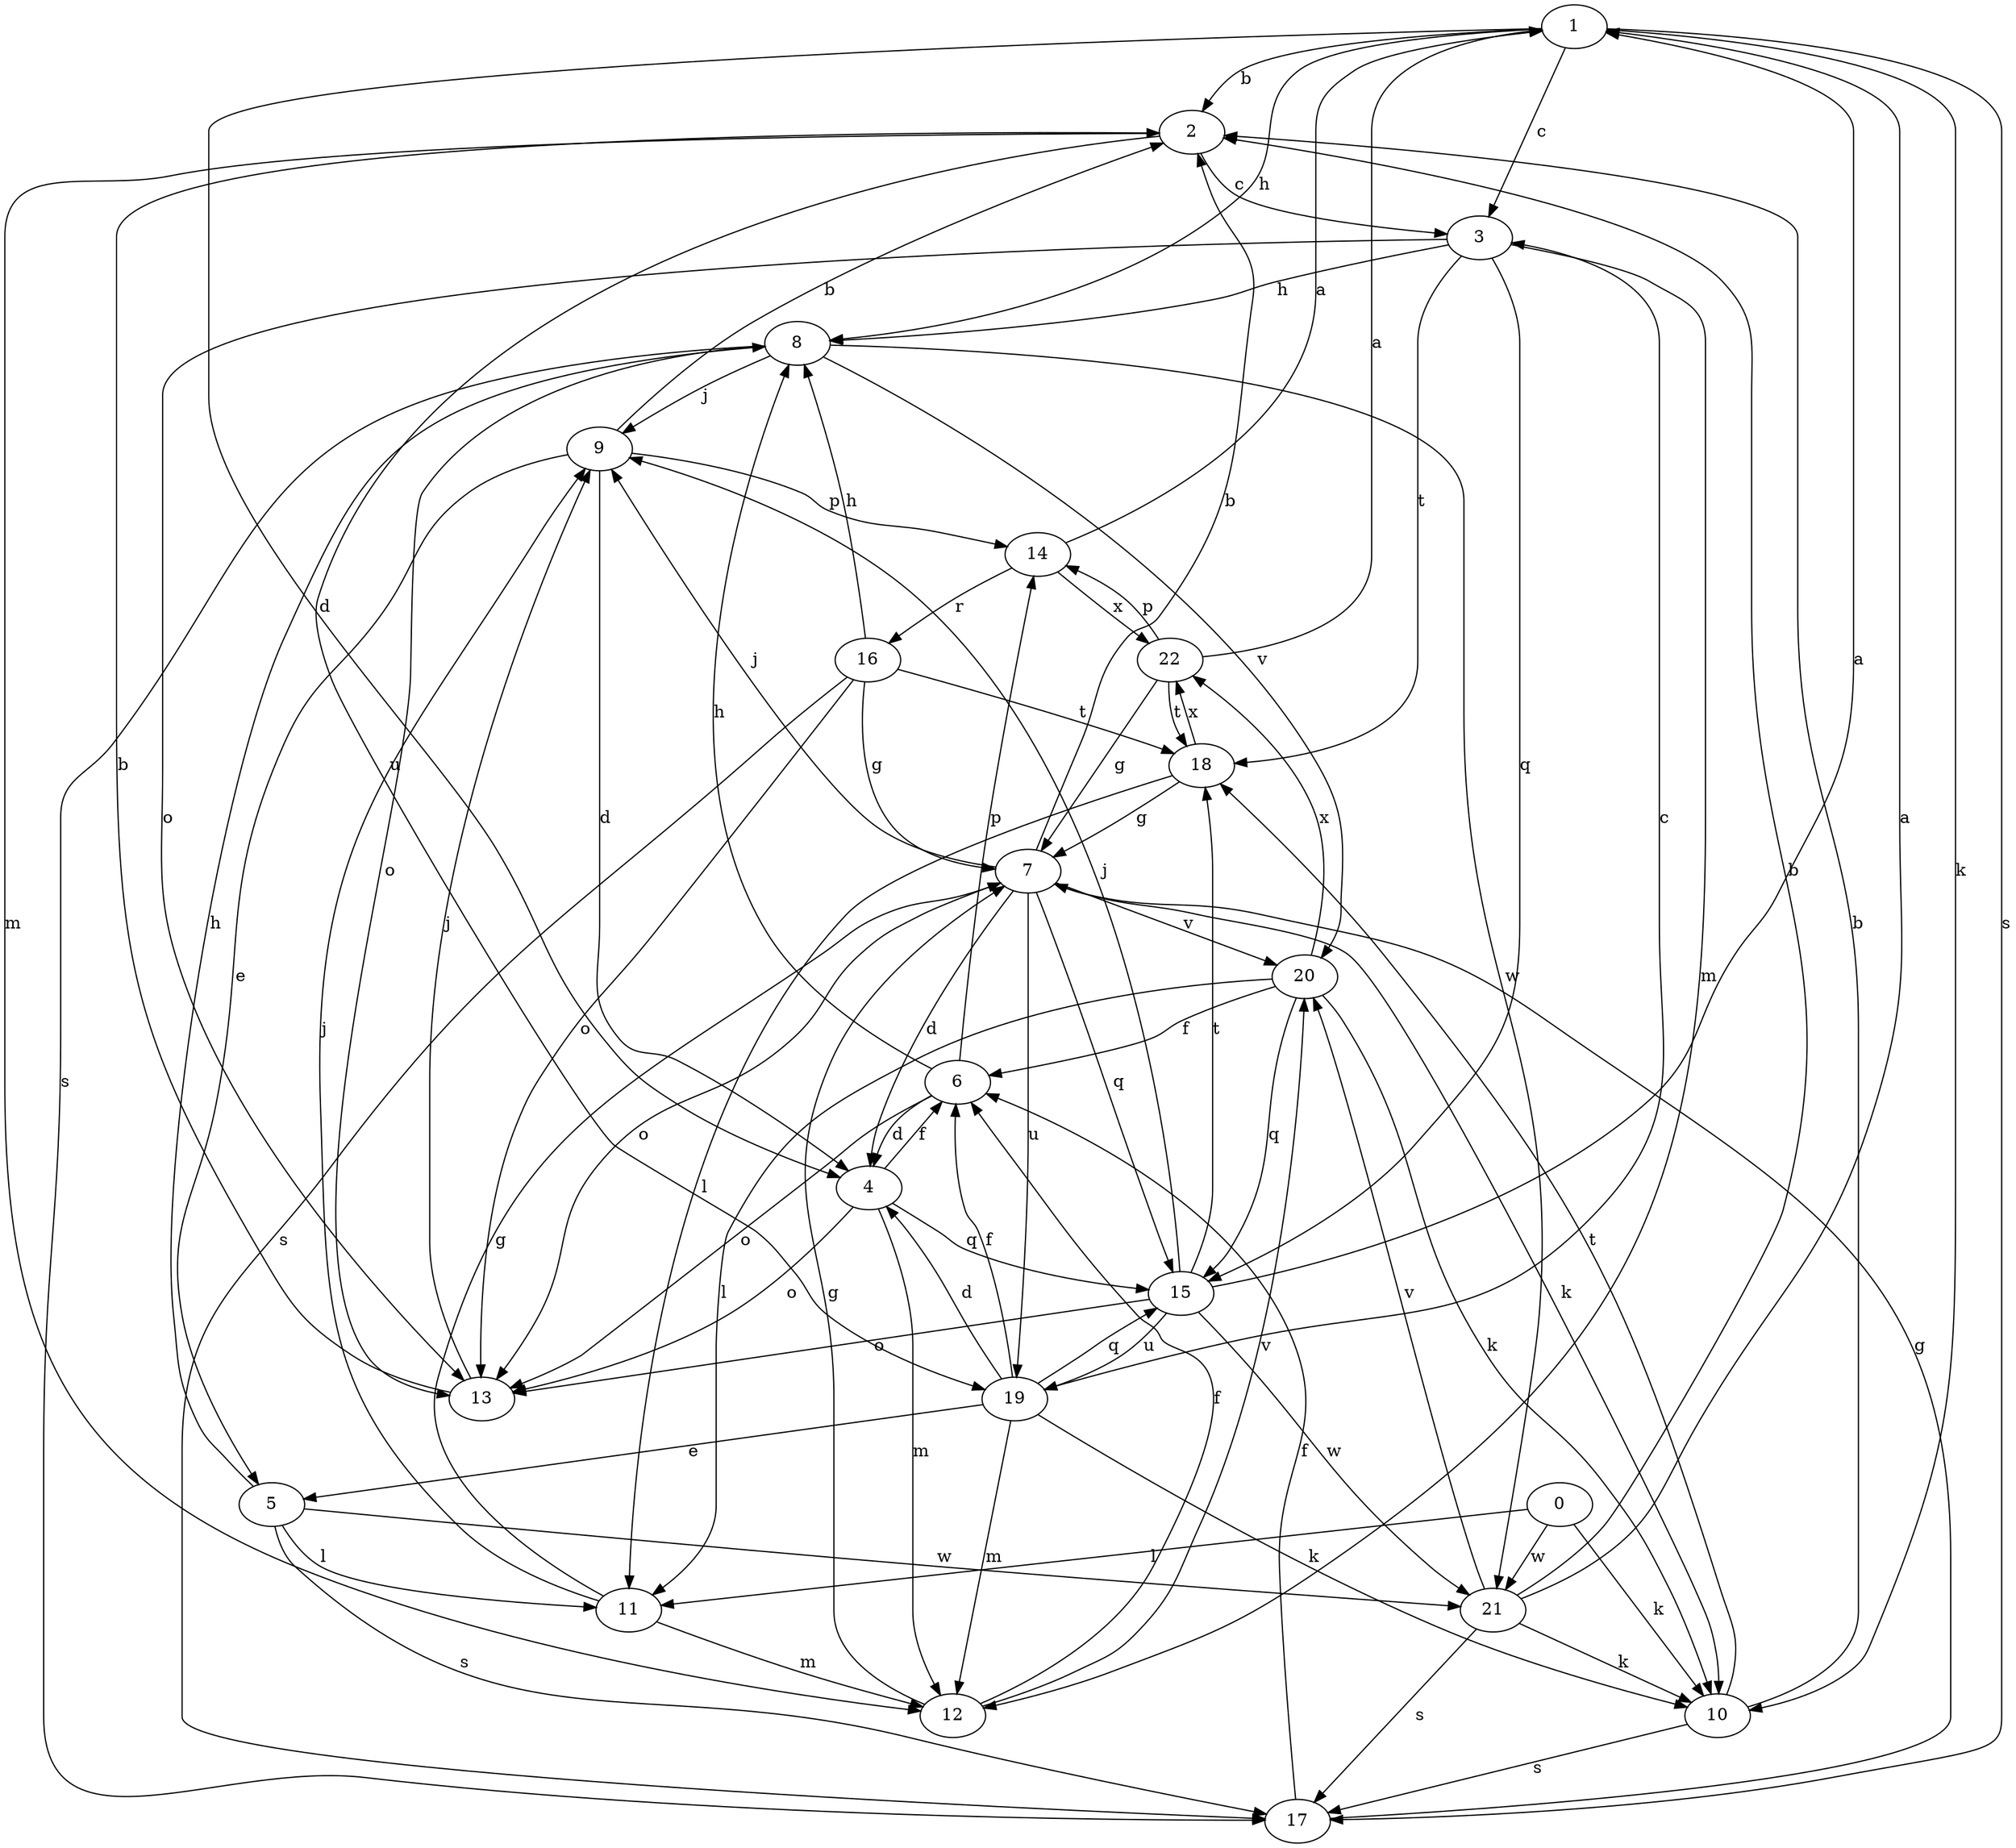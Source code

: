strict digraph  {
1;
2;
0;
3;
4;
5;
6;
7;
8;
9;
10;
11;
12;
13;
14;
15;
16;
17;
18;
19;
20;
21;
22;
1 -> 2  [label=b];
1 -> 3  [label=c];
1 -> 4  [label=d];
1 -> 8  [label=h];
1 -> 10  [label=k];
1 -> 17  [label=s];
2 -> 3  [label=c];
2 -> 12  [label=m];
2 -> 19  [label=u];
0 -> 10  [label=k];
0 -> 11  [label=l];
0 -> 21  [label=w];
3 -> 8  [label=h];
3 -> 12  [label=m];
3 -> 13  [label=o];
3 -> 15  [label=q];
3 -> 18  [label=t];
4 -> 6  [label=f];
4 -> 12  [label=m];
4 -> 13  [label=o];
4 -> 15  [label=q];
5 -> 8  [label=h];
5 -> 11  [label=l];
5 -> 17  [label=s];
5 -> 21  [label=w];
6 -> 4  [label=d];
6 -> 8  [label=h];
6 -> 13  [label=o];
6 -> 14  [label=p];
7 -> 2  [label=b];
7 -> 4  [label=d];
7 -> 9  [label=j];
7 -> 10  [label=k];
7 -> 13  [label=o];
7 -> 15  [label=q];
7 -> 19  [label=u];
7 -> 20  [label=v];
8 -> 9  [label=j];
8 -> 13  [label=o];
8 -> 17  [label=s];
8 -> 20  [label=v];
8 -> 21  [label=w];
9 -> 2  [label=b];
9 -> 4  [label=d];
9 -> 5  [label=e];
9 -> 14  [label=p];
10 -> 2  [label=b];
10 -> 17  [label=s];
10 -> 18  [label=t];
11 -> 7  [label=g];
11 -> 9  [label=j];
11 -> 12  [label=m];
12 -> 6  [label=f];
12 -> 7  [label=g];
12 -> 20  [label=v];
13 -> 2  [label=b];
13 -> 9  [label=j];
14 -> 1  [label=a];
14 -> 16  [label=r];
14 -> 22  [label=x];
15 -> 1  [label=a];
15 -> 9  [label=j];
15 -> 13  [label=o];
15 -> 18  [label=t];
15 -> 19  [label=u];
15 -> 21  [label=w];
16 -> 7  [label=g];
16 -> 8  [label=h];
16 -> 13  [label=o];
16 -> 17  [label=s];
16 -> 18  [label=t];
17 -> 6  [label=f];
17 -> 7  [label=g];
18 -> 7  [label=g];
18 -> 11  [label=l];
18 -> 22  [label=x];
19 -> 3  [label=c];
19 -> 4  [label=d];
19 -> 5  [label=e];
19 -> 6  [label=f];
19 -> 10  [label=k];
19 -> 12  [label=m];
19 -> 15  [label=q];
20 -> 6  [label=f];
20 -> 10  [label=k];
20 -> 11  [label=l];
20 -> 15  [label=q];
20 -> 22  [label=x];
21 -> 1  [label=a];
21 -> 2  [label=b];
21 -> 10  [label=k];
21 -> 17  [label=s];
21 -> 20  [label=v];
22 -> 1  [label=a];
22 -> 7  [label=g];
22 -> 14  [label=p];
22 -> 18  [label=t];
}
